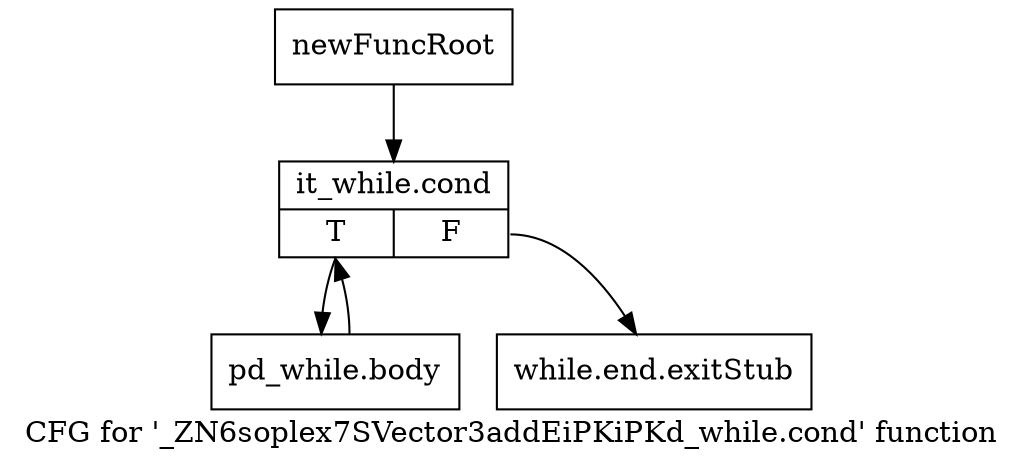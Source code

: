 digraph "CFG for '_ZN6soplex7SVector3addEiPKiPKd_while.cond' function" {
	label="CFG for '_ZN6soplex7SVector3addEiPKiPKd_while.cond' function";

	Node0x2b5fd00 [shape=record,label="{newFuncRoot}"];
	Node0x2b5fd00 -> Node0x2b5fda0;
	Node0x2b5fd50 [shape=record,label="{while.end.exitStub}"];
	Node0x2b5fda0 [shape=record,label="{it_while.cond|{<s0>T|<s1>F}}"];
	Node0x2b5fda0:s0 -> Node0x2b5fdf0;
	Node0x2b5fda0:s1 -> Node0x2b5fd50;
	Node0x2b5fdf0 [shape=record,label="{pd_while.body}"];
	Node0x2b5fdf0 -> Node0x2b5fda0;
}
